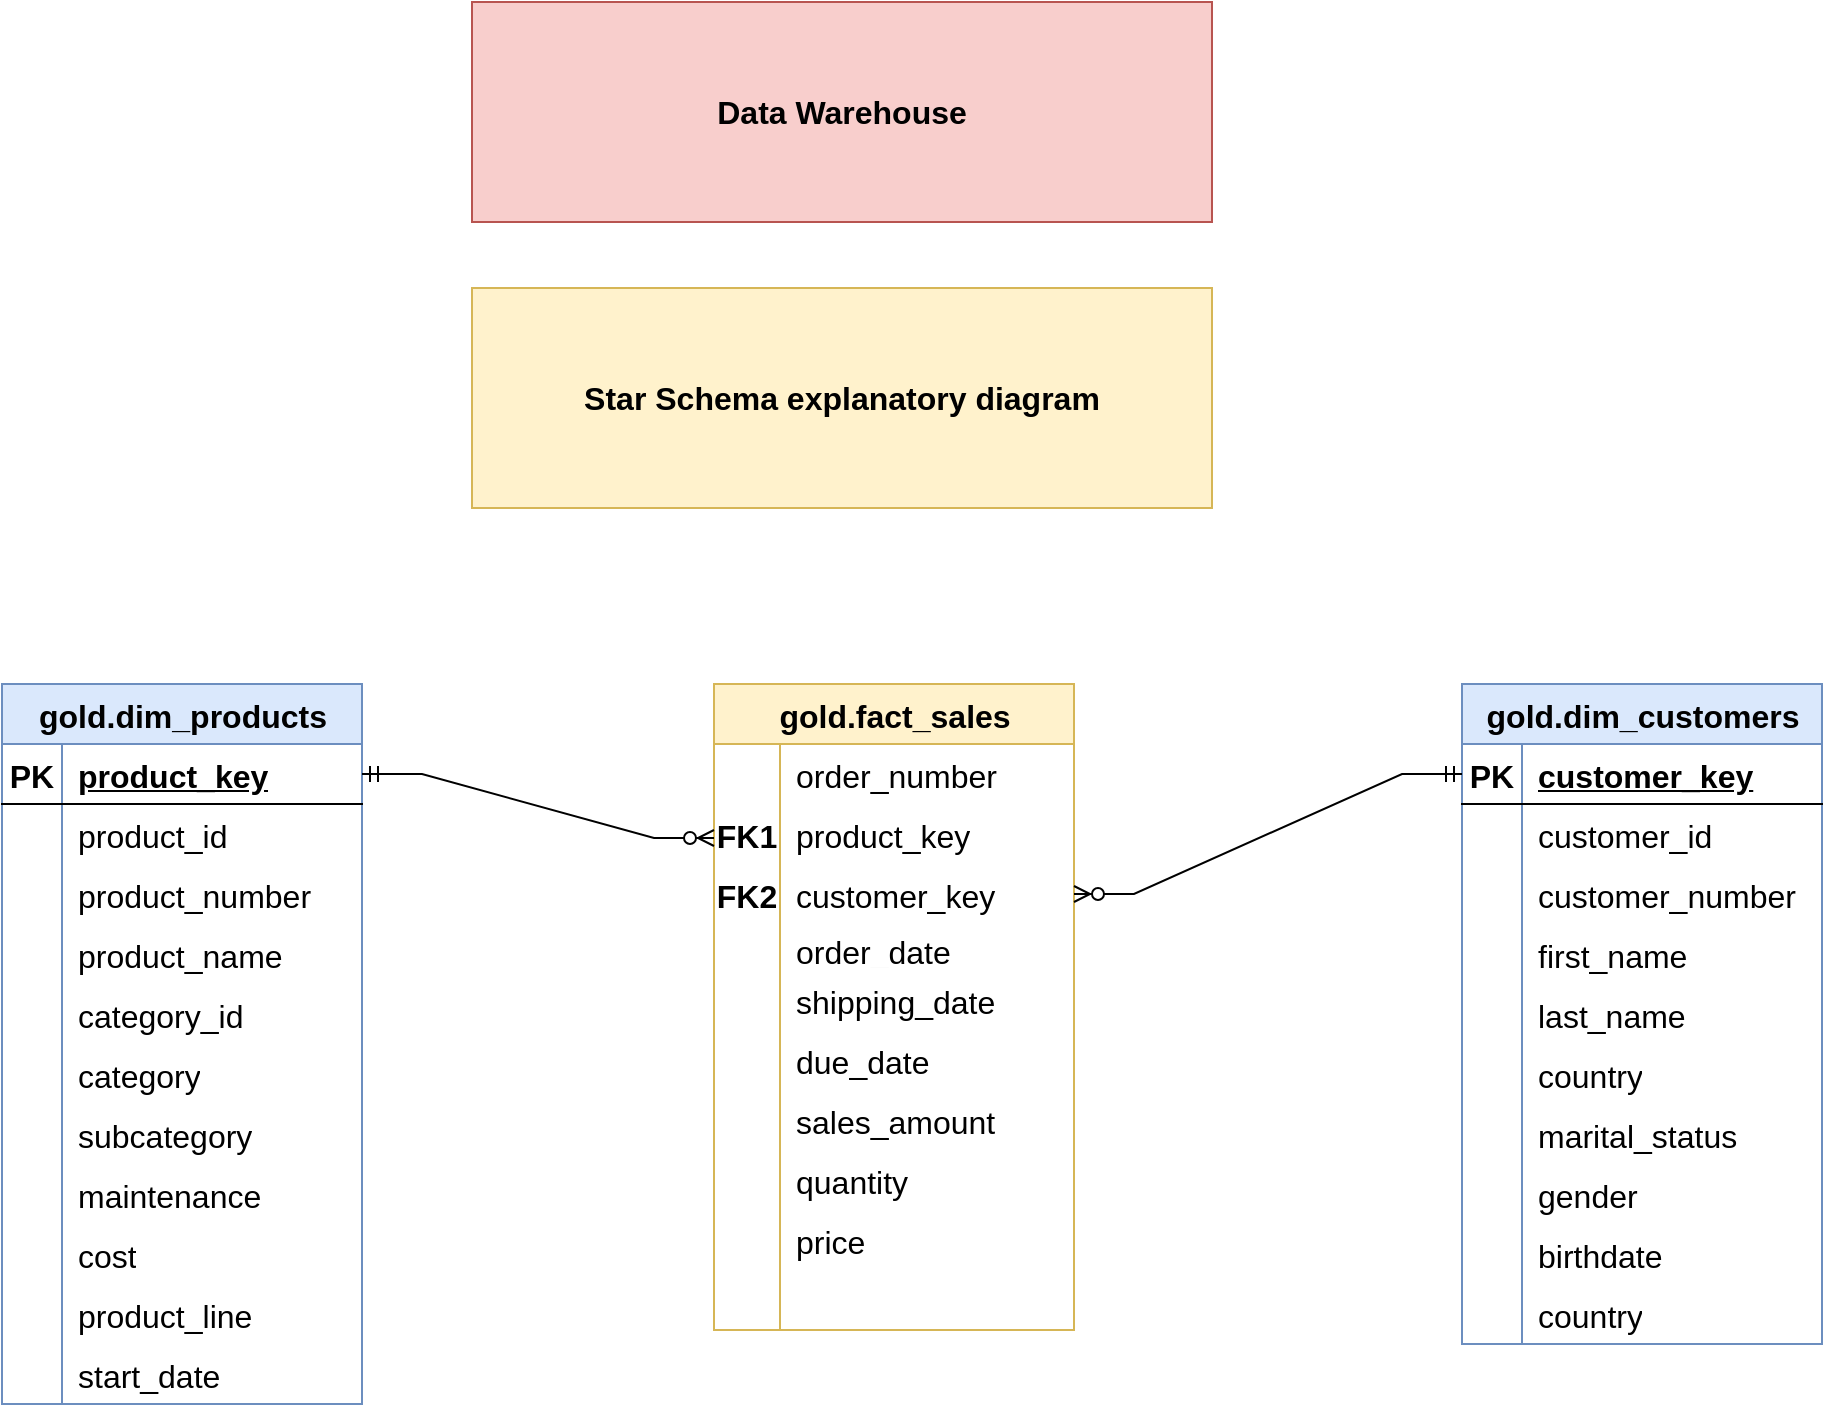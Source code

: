 <mxfile version="28.0.6">
  <diagram name="Page-1" id="8ojKaS52EnfpSGypUQR2">
    <mxGraphModel dx="464" dy="1925" grid="1" gridSize="11" guides="1" tooltips="1" connect="1" arrows="1" fold="1" page="1" pageScale="1" pageWidth="850" pageHeight="1100" math="0" shadow="0">
      <root>
        <mxCell id="0" />
        <mxCell id="1" parent="0" />
        <mxCell id="Jva-s782ccOHxOLfVtiO-1" value="gold.dim_customers" style="shape=table;startSize=30;container=1;collapsible=1;childLayout=tableLayout;fixedRows=1;rowLines=0;fontStyle=1;align=center;resizeLast=1;html=1;fillColor=#dae8fc;strokeColor=#6c8ebf;fontSize=16;spacingTop=2;" parent="1" vertex="1">
          <mxGeometry x="1155" y="231" width="180" height="330" as="geometry" />
        </mxCell>
        <mxCell id="Jva-s782ccOHxOLfVtiO-2" value="" style="shape=tableRow;horizontal=0;startSize=0;swimlaneHead=0;swimlaneBody=0;fillColor=none;collapsible=0;dropTarget=0;points=[[0,0.5],[1,0.5]];portConstraint=eastwest;top=0;left=0;right=0;bottom=1;fontSize=16;spacingTop=2;" parent="Jva-s782ccOHxOLfVtiO-1" vertex="1">
          <mxGeometry y="30" width="180" height="30" as="geometry" />
        </mxCell>
        <mxCell id="Jva-s782ccOHxOLfVtiO-3" value="PK" style="shape=partialRectangle;connectable=0;fillColor=none;top=0;left=0;bottom=0;right=0;fontStyle=1;overflow=hidden;whiteSpace=wrap;html=1;fontSize=16;spacingTop=2;" parent="Jva-s782ccOHxOLfVtiO-2" vertex="1">
          <mxGeometry width="30" height="30" as="geometry">
            <mxRectangle width="30" height="30" as="alternateBounds" />
          </mxGeometry>
        </mxCell>
        <mxCell id="Jva-s782ccOHxOLfVtiO-4" value="customer_key" style="shape=partialRectangle;connectable=0;fillColor=none;top=0;left=0;bottom=0;right=0;align=left;spacingLeft=6;fontStyle=5;overflow=hidden;whiteSpace=wrap;html=1;fontSize=16;spacingTop=2;" parent="Jva-s782ccOHxOLfVtiO-2" vertex="1">
          <mxGeometry x="30" width="150" height="30" as="geometry">
            <mxRectangle width="150" height="30" as="alternateBounds" />
          </mxGeometry>
        </mxCell>
        <mxCell id="Jva-s782ccOHxOLfVtiO-5" value="" style="shape=tableRow;horizontal=0;startSize=0;swimlaneHead=0;swimlaneBody=0;fillColor=none;collapsible=0;dropTarget=0;points=[[0,0.5],[1,0.5]];portConstraint=eastwest;top=0;left=0;right=0;bottom=0;fontSize=16;spacingTop=2;" parent="Jva-s782ccOHxOLfVtiO-1" vertex="1">
          <mxGeometry y="60" width="180" height="30" as="geometry" />
        </mxCell>
        <mxCell id="Jva-s782ccOHxOLfVtiO-6" value="" style="shape=partialRectangle;connectable=0;fillColor=none;top=0;left=0;bottom=0;right=0;editable=1;overflow=hidden;whiteSpace=wrap;html=1;fontSize=16;spacingTop=2;" parent="Jva-s782ccOHxOLfVtiO-5" vertex="1">
          <mxGeometry width="30" height="30" as="geometry">
            <mxRectangle width="30" height="30" as="alternateBounds" />
          </mxGeometry>
        </mxCell>
        <mxCell id="Jva-s782ccOHxOLfVtiO-7" value="customer_id" style="shape=partialRectangle;connectable=0;fillColor=none;top=0;left=0;bottom=0;right=0;align=left;spacingLeft=6;overflow=hidden;whiteSpace=wrap;html=1;fontSize=16;spacingTop=2;" parent="Jva-s782ccOHxOLfVtiO-5" vertex="1">
          <mxGeometry x="30" width="150" height="30" as="geometry">
            <mxRectangle width="150" height="30" as="alternateBounds" />
          </mxGeometry>
        </mxCell>
        <mxCell id="Jva-s782ccOHxOLfVtiO-8" value="" style="shape=tableRow;horizontal=0;startSize=0;swimlaneHead=0;swimlaneBody=0;fillColor=none;collapsible=0;dropTarget=0;points=[[0,0.5],[1,0.5]];portConstraint=eastwest;top=0;left=0;right=0;bottom=0;fontSize=16;spacingTop=2;" parent="Jva-s782ccOHxOLfVtiO-1" vertex="1">
          <mxGeometry y="90" width="180" height="30" as="geometry" />
        </mxCell>
        <mxCell id="Jva-s782ccOHxOLfVtiO-9" value="" style="shape=partialRectangle;connectable=0;fillColor=none;top=0;left=0;bottom=0;right=0;editable=1;overflow=hidden;whiteSpace=wrap;html=1;fontSize=16;spacingTop=2;" parent="Jva-s782ccOHxOLfVtiO-8" vertex="1">
          <mxGeometry width="30" height="30" as="geometry">
            <mxRectangle width="30" height="30" as="alternateBounds" />
          </mxGeometry>
        </mxCell>
        <mxCell id="Jva-s782ccOHxOLfVtiO-10" value="customer_number" style="shape=partialRectangle;connectable=0;fillColor=none;top=0;left=0;bottom=0;right=0;align=left;spacingLeft=6;overflow=hidden;whiteSpace=wrap;html=1;fontSize=16;spacingTop=2;" parent="Jva-s782ccOHxOLfVtiO-8" vertex="1">
          <mxGeometry x="30" width="150" height="30" as="geometry">
            <mxRectangle width="150" height="30" as="alternateBounds" />
          </mxGeometry>
        </mxCell>
        <mxCell id="Jva-s782ccOHxOLfVtiO-11" value="" style="shape=tableRow;horizontal=0;startSize=0;swimlaneHead=0;swimlaneBody=0;fillColor=none;collapsible=0;dropTarget=0;points=[[0,0.5],[1,0.5]];portConstraint=eastwest;top=0;left=0;right=0;bottom=0;fontSize=16;spacingTop=2;" parent="Jva-s782ccOHxOLfVtiO-1" vertex="1">
          <mxGeometry y="120" width="180" height="30" as="geometry" />
        </mxCell>
        <mxCell id="Jva-s782ccOHxOLfVtiO-12" value="" style="shape=partialRectangle;connectable=0;fillColor=none;top=0;left=0;bottom=0;right=0;editable=1;overflow=hidden;whiteSpace=wrap;html=1;fontSize=16;spacingTop=2;" parent="Jva-s782ccOHxOLfVtiO-11" vertex="1">
          <mxGeometry width="30" height="30" as="geometry">
            <mxRectangle width="30" height="30" as="alternateBounds" />
          </mxGeometry>
        </mxCell>
        <mxCell id="Jva-s782ccOHxOLfVtiO-13" value="first_name" style="shape=partialRectangle;connectable=0;fillColor=none;top=0;left=0;bottom=0;right=0;align=left;spacingLeft=6;overflow=hidden;whiteSpace=wrap;html=1;fontSize=16;spacingTop=2;" parent="Jva-s782ccOHxOLfVtiO-11" vertex="1">
          <mxGeometry x="30" width="150" height="30" as="geometry">
            <mxRectangle width="150" height="30" as="alternateBounds" />
          </mxGeometry>
        </mxCell>
        <mxCell id="Jva-s782ccOHxOLfVtiO-43" value="" style="shape=tableRow;horizontal=0;startSize=0;swimlaneHead=0;swimlaneBody=0;fillColor=none;collapsible=0;dropTarget=0;points=[[0,0.5],[1,0.5]];portConstraint=eastwest;top=0;left=0;right=0;bottom=0;fontSize=16;spacingTop=2;" parent="Jva-s782ccOHxOLfVtiO-1" vertex="1">
          <mxGeometry y="150" width="180" height="30" as="geometry" />
        </mxCell>
        <mxCell id="Jva-s782ccOHxOLfVtiO-44" value="" style="shape=partialRectangle;connectable=0;fillColor=none;top=0;left=0;bottom=0;right=0;editable=1;overflow=hidden;whiteSpace=wrap;html=1;fontSize=16;spacingTop=2;" parent="Jva-s782ccOHxOLfVtiO-43" vertex="1">
          <mxGeometry width="30" height="30" as="geometry">
            <mxRectangle width="30" height="30" as="alternateBounds" />
          </mxGeometry>
        </mxCell>
        <mxCell id="Jva-s782ccOHxOLfVtiO-45" value="last_name" style="shape=partialRectangle;connectable=0;fillColor=none;top=0;left=0;bottom=0;right=0;align=left;spacingLeft=6;overflow=hidden;whiteSpace=wrap;html=1;fontSize=16;spacingTop=2;" parent="Jva-s782ccOHxOLfVtiO-43" vertex="1">
          <mxGeometry x="30" width="150" height="30" as="geometry">
            <mxRectangle width="150" height="30" as="alternateBounds" />
          </mxGeometry>
        </mxCell>
        <mxCell id="Jva-s782ccOHxOLfVtiO-46" value="" style="shape=tableRow;horizontal=0;startSize=0;swimlaneHead=0;swimlaneBody=0;fillColor=none;collapsible=0;dropTarget=0;points=[[0,0.5],[1,0.5]];portConstraint=eastwest;top=0;left=0;right=0;bottom=0;fontSize=16;spacingTop=2;" parent="Jva-s782ccOHxOLfVtiO-1" vertex="1">
          <mxGeometry y="180" width="180" height="30" as="geometry" />
        </mxCell>
        <mxCell id="Jva-s782ccOHxOLfVtiO-47" value="" style="shape=partialRectangle;connectable=0;fillColor=none;top=0;left=0;bottom=0;right=0;editable=1;overflow=hidden;whiteSpace=wrap;html=1;fontSize=16;spacingTop=2;" parent="Jva-s782ccOHxOLfVtiO-46" vertex="1">
          <mxGeometry width="30" height="30" as="geometry">
            <mxRectangle width="30" height="30" as="alternateBounds" />
          </mxGeometry>
        </mxCell>
        <mxCell id="Jva-s782ccOHxOLfVtiO-48" value="country" style="shape=partialRectangle;connectable=0;fillColor=none;top=0;left=0;bottom=0;right=0;align=left;spacingLeft=6;overflow=hidden;whiteSpace=wrap;html=1;fontSize=16;spacingTop=2;" parent="Jva-s782ccOHxOLfVtiO-46" vertex="1">
          <mxGeometry x="30" width="150" height="30" as="geometry">
            <mxRectangle width="150" height="30" as="alternateBounds" />
          </mxGeometry>
        </mxCell>
        <mxCell id="Jva-s782ccOHxOLfVtiO-49" value="" style="shape=tableRow;horizontal=0;startSize=0;swimlaneHead=0;swimlaneBody=0;fillColor=none;collapsible=0;dropTarget=0;points=[[0,0.5],[1,0.5]];portConstraint=eastwest;top=0;left=0;right=0;bottom=0;fontSize=16;spacingTop=2;" parent="Jva-s782ccOHxOLfVtiO-1" vertex="1">
          <mxGeometry y="210" width="180" height="30" as="geometry" />
        </mxCell>
        <mxCell id="Jva-s782ccOHxOLfVtiO-50" value="" style="shape=partialRectangle;connectable=0;fillColor=none;top=0;left=0;bottom=0;right=0;editable=1;overflow=hidden;whiteSpace=wrap;html=1;fontSize=16;spacingTop=2;" parent="Jva-s782ccOHxOLfVtiO-49" vertex="1">
          <mxGeometry width="30" height="30" as="geometry">
            <mxRectangle width="30" height="30" as="alternateBounds" />
          </mxGeometry>
        </mxCell>
        <mxCell id="Jva-s782ccOHxOLfVtiO-51" value="marital_status" style="shape=partialRectangle;connectable=0;fillColor=none;top=0;left=0;bottom=0;right=0;align=left;spacingLeft=6;overflow=hidden;whiteSpace=wrap;html=1;fontSize=16;spacingTop=2;" parent="Jva-s782ccOHxOLfVtiO-49" vertex="1">
          <mxGeometry x="30" width="150" height="30" as="geometry">
            <mxRectangle width="150" height="30" as="alternateBounds" />
          </mxGeometry>
        </mxCell>
        <mxCell id="Jva-s782ccOHxOLfVtiO-52" value="" style="shape=tableRow;horizontal=0;startSize=0;swimlaneHead=0;swimlaneBody=0;fillColor=none;collapsible=0;dropTarget=0;points=[[0,0.5],[1,0.5]];portConstraint=eastwest;top=0;left=0;right=0;bottom=0;fontSize=16;spacingTop=2;" parent="Jva-s782ccOHxOLfVtiO-1" vertex="1">
          <mxGeometry y="240" width="180" height="30" as="geometry" />
        </mxCell>
        <mxCell id="Jva-s782ccOHxOLfVtiO-53" value="" style="shape=partialRectangle;connectable=0;fillColor=none;top=0;left=0;bottom=0;right=0;editable=1;overflow=hidden;whiteSpace=wrap;html=1;fontSize=16;spacingTop=2;" parent="Jva-s782ccOHxOLfVtiO-52" vertex="1">
          <mxGeometry width="30" height="30" as="geometry">
            <mxRectangle width="30" height="30" as="alternateBounds" />
          </mxGeometry>
        </mxCell>
        <mxCell id="Jva-s782ccOHxOLfVtiO-54" value="gender" style="shape=partialRectangle;connectable=0;fillColor=none;top=0;left=0;bottom=0;right=0;align=left;spacingLeft=6;overflow=hidden;whiteSpace=wrap;html=1;fontSize=16;spacingTop=2;" parent="Jva-s782ccOHxOLfVtiO-52" vertex="1">
          <mxGeometry x="30" width="150" height="30" as="geometry">
            <mxRectangle width="150" height="30" as="alternateBounds" />
          </mxGeometry>
        </mxCell>
        <mxCell id="Jva-s782ccOHxOLfVtiO-80" value="" style="shape=tableRow;horizontal=0;startSize=0;swimlaneHead=0;swimlaneBody=0;fillColor=none;collapsible=0;dropTarget=0;points=[[0,0.5],[1,0.5]];portConstraint=eastwest;top=0;left=0;right=0;bottom=0;fontSize=16;spacingTop=2;" parent="Jva-s782ccOHxOLfVtiO-1" vertex="1">
          <mxGeometry y="270" width="180" height="30" as="geometry" />
        </mxCell>
        <mxCell id="Jva-s782ccOHxOLfVtiO-81" value="" style="shape=partialRectangle;connectable=0;fillColor=none;top=0;left=0;bottom=0;right=0;editable=1;overflow=hidden;whiteSpace=wrap;html=1;fontSize=16;spacingTop=2;" parent="Jva-s782ccOHxOLfVtiO-80" vertex="1">
          <mxGeometry width="30" height="30" as="geometry">
            <mxRectangle width="30" height="30" as="alternateBounds" />
          </mxGeometry>
        </mxCell>
        <mxCell id="Jva-s782ccOHxOLfVtiO-82" value="birthdate" style="shape=partialRectangle;connectable=0;fillColor=none;top=0;left=0;bottom=0;right=0;align=left;spacingLeft=6;overflow=hidden;whiteSpace=wrap;html=1;fontSize=16;spacingTop=2;" parent="Jva-s782ccOHxOLfVtiO-80" vertex="1">
          <mxGeometry x="30" width="150" height="30" as="geometry">
            <mxRectangle width="150" height="30" as="alternateBounds" />
          </mxGeometry>
        </mxCell>
        <mxCell id="Jva-s782ccOHxOLfVtiO-83" value="" style="shape=tableRow;horizontal=0;startSize=0;swimlaneHead=0;swimlaneBody=0;fillColor=none;collapsible=0;dropTarget=0;points=[[0,0.5],[1,0.5]];portConstraint=eastwest;top=0;left=0;right=0;bottom=0;fontSize=16;spacingTop=2;" parent="Jva-s782ccOHxOLfVtiO-1" vertex="1">
          <mxGeometry y="300" width="180" height="30" as="geometry" />
        </mxCell>
        <mxCell id="Jva-s782ccOHxOLfVtiO-84" value="" style="shape=partialRectangle;connectable=0;fillColor=none;top=0;left=0;bottom=0;right=0;editable=1;overflow=hidden;whiteSpace=wrap;html=1;fontSize=16;spacingTop=2;" parent="Jva-s782ccOHxOLfVtiO-83" vertex="1">
          <mxGeometry width="30" height="30" as="geometry">
            <mxRectangle width="30" height="30" as="alternateBounds" />
          </mxGeometry>
        </mxCell>
        <mxCell id="Jva-s782ccOHxOLfVtiO-85" value="country" style="shape=partialRectangle;connectable=0;fillColor=none;top=0;left=0;bottom=0;right=0;align=left;spacingLeft=6;overflow=hidden;whiteSpace=wrap;html=1;fontSize=16;spacingTop=2;" parent="Jva-s782ccOHxOLfVtiO-83" vertex="1">
          <mxGeometry x="30" width="150" height="30" as="geometry">
            <mxRectangle width="150" height="30" as="alternateBounds" />
          </mxGeometry>
        </mxCell>
        <mxCell id="Jva-s782ccOHxOLfVtiO-16" value="&lt;b&gt;Star Schema explanatory diagram&lt;/b&gt;" style="text;strokeColor=#d6b656;align=center;fillColor=#fff2cc;html=1;verticalAlign=middle;whiteSpace=wrap;rounded=0;fontSize=16;" parent="1" vertex="1">
          <mxGeometry x="660" y="33" width="370" height="110" as="geometry" />
        </mxCell>
        <mxCell id="Jva-s782ccOHxOLfVtiO-17" value="gold.dim_products" style="shape=table;startSize=30;container=1;collapsible=1;childLayout=tableLayout;fixedRows=1;rowLines=0;fontStyle=1;align=center;resizeLast=1;html=1;fillColor=#dae8fc;strokeColor=#6c8ebf;fontSize=16;spacingTop=2;" parent="1" vertex="1">
          <mxGeometry x="425" y="231" width="180" height="360" as="geometry" />
        </mxCell>
        <mxCell id="Jva-s782ccOHxOLfVtiO-18" value="" style="shape=tableRow;horizontal=0;startSize=0;swimlaneHead=0;swimlaneBody=0;fillColor=none;collapsible=0;dropTarget=0;points=[[0,0.5],[1,0.5]];portConstraint=eastwest;top=0;left=0;right=0;bottom=1;fontSize=16;spacingTop=2;" parent="Jva-s782ccOHxOLfVtiO-17" vertex="1">
          <mxGeometry y="30" width="180" height="30" as="geometry" />
        </mxCell>
        <mxCell id="Jva-s782ccOHxOLfVtiO-19" value="PK" style="shape=partialRectangle;connectable=0;fillColor=none;top=0;left=0;bottom=0;right=0;fontStyle=1;overflow=hidden;whiteSpace=wrap;html=1;fontSize=16;spacingTop=2;" parent="Jva-s782ccOHxOLfVtiO-18" vertex="1">
          <mxGeometry width="30" height="30" as="geometry">
            <mxRectangle width="30" height="30" as="alternateBounds" />
          </mxGeometry>
        </mxCell>
        <mxCell id="Jva-s782ccOHxOLfVtiO-20" value="product_key" style="shape=partialRectangle;connectable=0;fillColor=none;top=0;left=0;bottom=0;right=0;align=left;spacingLeft=6;fontStyle=5;overflow=hidden;whiteSpace=wrap;html=1;fontSize=16;spacingTop=2;" parent="Jva-s782ccOHxOLfVtiO-18" vertex="1">
          <mxGeometry x="30" width="150" height="30" as="geometry">
            <mxRectangle width="150" height="30" as="alternateBounds" />
          </mxGeometry>
        </mxCell>
        <mxCell id="Jva-s782ccOHxOLfVtiO-21" value="" style="shape=tableRow;horizontal=0;startSize=0;swimlaneHead=0;swimlaneBody=0;fillColor=none;collapsible=0;dropTarget=0;points=[[0,0.5],[1,0.5]];portConstraint=eastwest;top=0;left=0;right=0;bottom=0;fontSize=16;spacingTop=2;" parent="Jva-s782ccOHxOLfVtiO-17" vertex="1">
          <mxGeometry y="60" width="180" height="30" as="geometry" />
        </mxCell>
        <mxCell id="Jva-s782ccOHxOLfVtiO-22" value="" style="shape=partialRectangle;connectable=0;fillColor=none;top=0;left=0;bottom=0;right=0;editable=1;overflow=hidden;whiteSpace=wrap;html=1;fontSize=16;spacingTop=2;" parent="Jva-s782ccOHxOLfVtiO-21" vertex="1">
          <mxGeometry width="30" height="30" as="geometry">
            <mxRectangle width="30" height="30" as="alternateBounds" />
          </mxGeometry>
        </mxCell>
        <mxCell id="Jva-s782ccOHxOLfVtiO-23" value="product_id" style="shape=partialRectangle;connectable=0;fillColor=none;top=0;left=0;bottom=0;right=0;align=left;spacingLeft=6;overflow=hidden;whiteSpace=wrap;html=1;fontSize=16;spacingTop=2;" parent="Jva-s782ccOHxOLfVtiO-21" vertex="1">
          <mxGeometry x="30" width="150" height="30" as="geometry">
            <mxRectangle width="150" height="30" as="alternateBounds" />
          </mxGeometry>
        </mxCell>
        <mxCell id="Jva-s782ccOHxOLfVtiO-24" value="" style="shape=tableRow;horizontal=0;startSize=0;swimlaneHead=0;swimlaneBody=0;fillColor=none;collapsible=0;dropTarget=0;points=[[0,0.5],[1,0.5]];portConstraint=eastwest;top=0;left=0;right=0;bottom=0;fontSize=16;spacingTop=2;" parent="Jva-s782ccOHxOLfVtiO-17" vertex="1">
          <mxGeometry y="90" width="180" height="30" as="geometry" />
        </mxCell>
        <mxCell id="Jva-s782ccOHxOLfVtiO-25" value="" style="shape=partialRectangle;connectable=0;fillColor=none;top=0;left=0;bottom=0;right=0;editable=1;overflow=hidden;whiteSpace=wrap;html=1;fontSize=16;spacingTop=2;" parent="Jva-s782ccOHxOLfVtiO-24" vertex="1">
          <mxGeometry width="30" height="30" as="geometry">
            <mxRectangle width="30" height="30" as="alternateBounds" />
          </mxGeometry>
        </mxCell>
        <mxCell id="Jva-s782ccOHxOLfVtiO-26" value="product_number" style="shape=partialRectangle;connectable=0;fillColor=none;top=0;left=0;bottom=0;right=0;align=left;spacingLeft=6;overflow=hidden;whiteSpace=wrap;html=1;fontSize=16;spacingTop=2;" parent="Jva-s782ccOHxOLfVtiO-24" vertex="1">
          <mxGeometry x="30" width="150" height="30" as="geometry">
            <mxRectangle width="150" height="30" as="alternateBounds" />
          </mxGeometry>
        </mxCell>
        <mxCell id="Jva-s782ccOHxOLfVtiO-27" value="" style="shape=tableRow;horizontal=0;startSize=0;swimlaneHead=0;swimlaneBody=0;fillColor=none;collapsible=0;dropTarget=0;points=[[0,0.5],[1,0.5]];portConstraint=eastwest;top=0;left=0;right=0;bottom=0;fontSize=16;spacingTop=2;" parent="Jva-s782ccOHxOLfVtiO-17" vertex="1">
          <mxGeometry y="120" width="180" height="30" as="geometry" />
        </mxCell>
        <mxCell id="Jva-s782ccOHxOLfVtiO-28" value="" style="shape=partialRectangle;connectable=0;fillColor=none;top=0;left=0;bottom=0;right=0;editable=1;overflow=hidden;whiteSpace=wrap;html=1;fontSize=16;spacingTop=2;" parent="Jva-s782ccOHxOLfVtiO-27" vertex="1">
          <mxGeometry width="30" height="30" as="geometry">
            <mxRectangle width="30" height="30" as="alternateBounds" />
          </mxGeometry>
        </mxCell>
        <mxCell id="Jva-s782ccOHxOLfVtiO-29" value="product_name" style="shape=partialRectangle;connectable=0;fillColor=none;top=0;left=0;bottom=0;right=0;align=left;spacingLeft=6;overflow=hidden;whiteSpace=wrap;html=1;fontSize=16;spacingTop=2;" parent="Jva-s782ccOHxOLfVtiO-27" vertex="1">
          <mxGeometry x="30" width="150" height="30" as="geometry">
            <mxRectangle width="150" height="30" as="alternateBounds" />
          </mxGeometry>
        </mxCell>
        <mxCell id="Jva-s782ccOHxOLfVtiO-86" value="" style="shape=tableRow;horizontal=0;startSize=0;swimlaneHead=0;swimlaneBody=0;fillColor=none;collapsible=0;dropTarget=0;points=[[0,0.5],[1,0.5]];portConstraint=eastwest;top=0;left=0;right=0;bottom=0;fontSize=16;spacingTop=2;" parent="Jva-s782ccOHxOLfVtiO-17" vertex="1">
          <mxGeometry y="150" width="180" height="30" as="geometry" />
        </mxCell>
        <mxCell id="Jva-s782ccOHxOLfVtiO-87" value="" style="shape=partialRectangle;connectable=0;fillColor=none;top=0;left=0;bottom=0;right=0;editable=1;overflow=hidden;whiteSpace=wrap;html=1;fontSize=16;spacingTop=2;" parent="Jva-s782ccOHxOLfVtiO-86" vertex="1">
          <mxGeometry width="30" height="30" as="geometry">
            <mxRectangle width="30" height="30" as="alternateBounds" />
          </mxGeometry>
        </mxCell>
        <mxCell id="Jva-s782ccOHxOLfVtiO-88" value="category_id" style="shape=partialRectangle;connectable=0;fillColor=none;top=0;left=0;bottom=0;right=0;align=left;spacingLeft=6;overflow=hidden;whiteSpace=wrap;html=1;fontSize=16;spacingTop=2;" parent="Jva-s782ccOHxOLfVtiO-86" vertex="1">
          <mxGeometry x="30" width="150" height="30" as="geometry">
            <mxRectangle width="150" height="30" as="alternateBounds" />
          </mxGeometry>
        </mxCell>
        <mxCell id="Jva-s782ccOHxOLfVtiO-89" value="" style="shape=tableRow;horizontal=0;startSize=0;swimlaneHead=0;swimlaneBody=0;fillColor=none;collapsible=0;dropTarget=0;points=[[0,0.5],[1,0.5]];portConstraint=eastwest;top=0;left=0;right=0;bottom=0;fontSize=16;spacingTop=2;" parent="Jva-s782ccOHxOLfVtiO-17" vertex="1">
          <mxGeometry y="180" width="180" height="30" as="geometry" />
        </mxCell>
        <mxCell id="Jva-s782ccOHxOLfVtiO-90" value="" style="shape=partialRectangle;connectable=0;fillColor=none;top=0;left=0;bottom=0;right=0;editable=1;overflow=hidden;whiteSpace=wrap;html=1;fontSize=16;spacingTop=2;" parent="Jva-s782ccOHxOLfVtiO-89" vertex="1">
          <mxGeometry width="30" height="30" as="geometry">
            <mxRectangle width="30" height="30" as="alternateBounds" />
          </mxGeometry>
        </mxCell>
        <mxCell id="Jva-s782ccOHxOLfVtiO-91" value="category" style="shape=partialRectangle;connectable=0;fillColor=none;top=0;left=0;bottom=0;right=0;align=left;spacingLeft=6;overflow=hidden;whiteSpace=wrap;html=1;fontSize=16;spacingTop=2;" parent="Jva-s782ccOHxOLfVtiO-89" vertex="1">
          <mxGeometry x="30" width="150" height="30" as="geometry">
            <mxRectangle width="150" height="30" as="alternateBounds" />
          </mxGeometry>
        </mxCell>
        <mxCell id="Jva-s782ccOHxOLfVtiO-92" value="" style="shape=tableRow;horizontal=0;startSize=0;swimlaneHead=0;swimlaneBody=0;fillColor=none;collapsible=0;dropTarget=0;points=[[0,0.5],[1,0.5]];portConstraint=eastwest;top=0;left=0;right=0;bottom=0;fontSize=16;spacingTop=2;" parent="Jva-s782ccOHxOLfVtiO-17" vertex="1">
          <mxGeometry y="210" width="180" height="30" as="geometry" />
        </mxCell>
        <mxCell id="Jva-s782ccOHxOLfVtiO-93" value="" style="shape=partialRectangle;connectable=0;fillColor=none;top=0;left=0;bottom=0;right=0;editable=1;overflow=hidden;whiteSpace=wrap;html=1;fontSize=16;spacingTop=2;" parent="Jva-s782ccOHxOLfVtiO-92" vertex="1">
          <mxGeometry width="30" height="30" as="geometry">
            <mxRectangle width="30" height="30" as="alternateBounds" />
          </mxGeometry>
        </mxCell>
        <mxCell id="Jva-s782ccOHxOLfVtiO-94" value="subcategory" style="shape=partialRectangle;connectable=0;fillColor=none;top=0;left=0;bottom=0;right=0;align=left;spacingLeft=6;overflow=hidden;whiteSpace=wrap;html=1;fontSize=16;spacingTop=2;" parent="Jva-s782ccOHxOLfVtiO-92" vertex="1">
          <mxGeometry x="30" width="150" height="30" as="geometry">
            <mxRectangle width="150" height="30" as="alternateBounds" />
          </mxGeometry>
        </mxCell>
        <mxCell id="Jva-s782ccOHxOLfVtiO-95" value="" style="shape=tableRow;horizontal=0;startSize=0;swimlaneHead=0;swimlaneBody=0;fillColor=none;collapsible=0;dropTarget=0;points=[[0,0.5],[1,0.5]];portConstraint=eastwest;top=0;left=0;right=0;bottom=0;fontSize=16;spacingTop=2;" parent="Jva-s782ccOHxOLfVtiO-17" vertex="1">
          <mxGeometry y="240" width="180" height="30" as="geometry" />
        </mxCell>
        <mxCell id="Jva-s782ccOHxOLfVtiO-96" value="" style="shape=partialRectangle;connectable=0;fillColor=none;top=0;left=0;bottom=0;right=0;editable=1;overflow=hidden;whiteSpace=wrap;html=1;fontSize=16;spacingTop=2;" parent="Jva-s782ccOHxOLfVtiO-95" vertex="1">
          <mxGeometry width="30" height="30" as="geometry">
            <mxRectangle width="30" height="30" as="alternateBounds" />
          </mxGeometry>
        </mxCell>
        <mxCell id="Jva-s782ccOHxOLfVtiO-97" value="maintenance" style="shape=partialRectangle;connectable=0;fillColor=none;top=0;left=0;bottom=0;right=0;align=left;spacingLeft=6;overflow=hidden;whiteSpace=wrap;html=1;fontSize=16;spacingTop=2;" parent="Jva-s782ccOHxOLfVtiO-95" vertex="1">
          <mxGeometry x="30" width="150" height="30" as="geometry">
            <mxRectangle width="150" height="30" as="alternateBounds" />
          </mxGeometry>
        </mxCell>
        <mxCell id="Jva-s782ccOHxOLfVtiO-98" value="" style="shape=tableRow;horizontal=0;startSize=0;swimlaneHead=0;swimlaneBody=0;fillColor=none;collapsible=0;dropTarget=0;points=[[0,0.5],[1,0.5]];portConstraint=eastwest;top=0;left=0;right=0;bottom=0;fontSize=16;spacingTop=2;" parent="Jva-s782ccOHxOLfVtiO-17" vertex="1">
          <mxGeometry y="270" width="180" height="30" as="geometry" />
        </mxCell>
        <mxCell id="Jva-s782ccOHxOLfVtiO-99" value="" style="shape=partialRectangle;connectable=0;fillColor=none;top=0;left=0;bottom=0;right=0;editable=1;overflow=hidden;whiteSpace=wrap;html=1;fontSize=16;spacingTop=2;" parent="Jva-s782ccOHxOLfVtiO-98" vertex="1">
          <mxGeometry width="30" height="30" as="geometry">
            <mxRectangle width="30" height="30" as="alternateBounds" />
          </mxGeometry>
        </mxCell>
        <mxCell id="Jva-s782ccOHxOLfVtiO-100" value="cost" style="shape=partialRectangle;connectable=0;fillColor=none;top=0;left=0;bottom=0;right=0;align=left;spacingLeft=6;overflow=hidden;whiteSpace=wrap;html=1;fontSize=16;spacingTop=2;" parent="Jva-s782ccOHxOLfVtiO-98" vertex="1">
          <mxGeometry x="30" width="150" height="30" as="geometry">
            <mxRectangle width="150" height="30" as="alternateBounds" />
          </mxGeometry>
        </mxCell>
        <mxCell id="Jva-s782ccOHxOLfVtiO-101" value="" style="shape=tableRow;horizontal=0;startSize=0;swimlaneHead=0;swimlaneBody=0;fillColor=none;collapsible=0;dropTarget=0;points=[[0,0.5],[1,0.5]];portConstraint=eastwest;top=0;left=0;right=0;bottom=0;fontSize=16;spacingTop=2;" parent="Jva-s782ccOHxOLfVtiO-17" vertex="1">
          <mxGeometry y="300" width="180" height="30" as="geometry" />
        </mxCell>
        <mxCell id="Jva-s782ccOHxOLfVtiO-102" value="" style="shape=partialRectangle;connectable=0;fillColor=none;top=0;left=0;bottom=0;right=0;editable=1;overflow=hidden;whiteSpace=wrap;html=1;fontSize=16;spacingTop=2;" parent="Jva-s782ccOHxOLfVtiO-101" vertex="1">
          <mxGeometry width="30" height="30" as="geometry">
            <mxRectangle width="30" height="30" as="alternateBounds" />
          </mxGeometry>
        </mxCell>
        <mxCell id="Jva-s782ccOHxOLfVtiO-103" value="product_line" style="shape=partialRectangle;connectable=0;fillColor=none;top=0;left=0;bottom=0;right=0;align=left;spacingLeft=6;overflow=hidden;whiteSpace=wrap;html=1;fontSize=16;spacingTop=2;" parent="Jva-s782ccOHxOLfVtiO-101" vertex="1">
          <mxGeometry x="30" width="150" height="30" as="geometry">
            <mxRectangle width="150" height="30" as="alternateBounds" />
          </mxGeometry>
        </mxCell>
        <mxCell id="Jva-s782ccOHxOLfVtiO-104" value="" style="shape=tableRow;horizontal=0;startSize=0;swimlaneHead=0;swimlaneBody=0;fillColor=none;collapsible=0;dropTarget=0;points=[[0,0.5],[1,0.5]];portConstraint=eastwest;top=0;left=0;right=0;bottom=0;fontSize=16;spacingTop=2;" parent="Jva-s782ccOHxOLfVtiO-17" vertex="1">
          <mxGeometry y="330" width="180" height="30" as="geometry" />
        </mxCell>
        <mxCell id="Jva-s782ccOHxOLfVtiO-105" value="" style="shape=partialRectangle;connectable=0;fillColor=none;top=0;left=0;bottom=0;right=0;editable=1;overflow=hidden;whiteSpace=wrap;html=1;fontSize=16;spacingTop=2;" parent="Jva-s782ccOHxOLfVtiO-104" vertex="1">
          <mxGeometry width="30" height="30" as="geometry">
            <mxRectangle width="30" height="30" as="alternateBounds" />
          </mxGeometry>
        </mxCell>
        <mxCell id="Jva-s782ccOHxOLfVtiO-106" value="start_date" style="shape=partialRectangle;connectable=0;fillColor=none;top=0;left=0;bottom=0;right=0;align=left;spacingLeft=6;overflow=hidden;whiteSpace=wrap;html=1;fontSize=16;spacingTop=2;" parent="Jva-s782ccOHxOLfVtiO-104" vertex="1">
          <mxGeometry x="30" width="150" height="30" as="geometry">
            <mxRectangle width="150" height="30" as="alternateBounds" />
          </mxGeometry>
        </mxCell>
        <mxCell id="Jva-s782ccOHxOLfVtiO-107" value="gold.fact_sales" style="shape=table;startSize=30;container=1;collapsible=1;childLayout=tableLayout;fixedRows=1;rowLines=0;fontStyle=1;align=center;resizeLast=1;html=1;fillColor=#fff2cc;strokeColor=#d6b656;fontSize=16;spacingTop=2;" parent="1" vertex="1">
          <mxGeometry x="781" y="231" width="180" height="323" as="geometry" />
        </mxCell>
        <mxCell id="Jva-s782ccOHxOLfVtiO-111" value="" style="shape=tableRow;horizontal=0;startSize=0;swimlaneHead=0;swimlaneBody=0;fillColor=none;collapsible=0;dropTarget=0;points=[[0,0.5],[1,0.5]];portConstraint=eastwest;top=0;left=0;right=0;bottom=0;fontSize=16;spacingTop=2;" parent="Jva-s782ccOHxOLfVtiO-107" vertex="1">
          <mxGeometry y="30" width="180" height="30" as="geometry" />
        </mxCell>
        <mxCell id="Jva-s782ccOHxOLfVtiO-112" value="" style="shape=partialRectangle;connectable=0;fillColor=none;top=0;left=0;bottom=0;right=0;editable=1;overflow=hidden;whiteSpace=wrap;html=1;fontSize=16;spacingTop=2;" parent="Jva-s782ccOHxOLfVtiO-111" vertex="1">
          <mxGeometry width="33" height="30" as="geometry">
            <mxRectangle width="33" height="30" as="alternateBounds" />
          </mxGeometry>
        </mxCell>
        <mxCell id="Jva-s782ccOHxOLfVtiO-113" value="order_number" style="shape=partialRectangle;connectable=0;fillColor=none;top=0;left=0;bottom=0;right=0;align=left;spacingLeft=6;overflow=hidden;whiteSpace=wrap;html=1;fontSize=16;spacingTop=2;" parent="Jva-s782ccOHxOLfVtiO-111" vertex="1">
          <mxGeometry x="33" width="147" height="30" as="geometry">
            <mxRectangle width="147" height="30" as="alternateBounds" />
          </mxGeometry>
        </mxCell>
        <mxCell id="Jva-s782ccOHxOLfVtiO-114" value="" style="shape=tableRow;horizontal=0;startSize=0;swimlaneHead=0;swimlaneBody=0;fillColor=none;collapsible=0;dropTarget=0;points=[[0,0.5],[1,0.5]];portConstraint=eastwest;top=0;left=0;right=0;bottom=0;fontSize=16;spacingTop=2;" parent="Jva-s782ccOHxOLfVtiO-107" vertex="1">
          <mxGeometry y="60" width="180" height="30" as="geometry" />
        </mxCell>
        <mxCell id="Jva-s782ccOHxOLfVtiO-115" value="FK1" style="shape=partialRectangle;connectable=0;fillColor=none;top=0;left=0;bottom=0;right=0;editable=1;overflow=hidden;whiteSpace=wrap;html=1;fontSize=16;spacingTop=2;fontStyle=1" parent="Jva-s782ccOHxOLfVtiO-114" vertex="1">
          <mxGeometry width="33" height="30" as="geometry">
            <mxRectangle width="33" height="30" as="alternateBounds" />
          </mxGeometry>
        </mxCell>
        <mxCell id="Jva-s782ccOHxOLfVtiO-116" value="product_key" style="shape=partialRectangle;connectable=0;fillColor=none;top=0;left=0;bottom=0;right=0;align=left;spacingLeft=6;overflow=hidden;whiteSpace=wrap;html=1;fontSize=16;spacingTop=2;" parent="Jva-s782ccOHxOLfVtiO-114" vertex="1">
          <mxGeometry x="33" width="147" height="30" as="geometry">
            <mxRectangle width="147" height="30" as="alternateBounds" />
          </mxGeometry>
        </mxCell>
        <mxCell id="Jva-s782ccOHxOLfVtiO-117" value="" style="shape=tableRow;horizontal=0;startSize=0;swimlaneHead=0;swimlaneBody=0;fillColor=none;collapsible=0;dropTarget=0;points=[[0,0.5],[1,0.5]];portConstraint=eastwest;top=0;left=0;right=0;bottom=0;fontSize=16;spacingTop=2;" parent="Jva-s782ccOHxOLfVtiO-107" vertex="1">
          <mxGeometry y="90" width="180" height="30" as="geometry" />
        </mxCell>
        <mxCell id="Jva-s782ccOHxOLfVtiO-118" value="FK2" style="shape=partialRectangle;connectable=0;fillColor=none;top=0;left=0;bottom=0;right=0;editable=1;overflow=hidden;whiteSpace=wrap;html=1;fontSize=16;spacingTop=2;fontStyle=1" parent="Jva-s782ccOHxOLfVtiO-117" vertex="1">
          <mxGeometry width="33" height="30" as="geometry">
            <mxRectangle width="33" height="30" as="alternateBounds" />
          </mxGeometry>
        </mxCell>
        <mxCell id="Jva-s782ccOHxOLfVtiO-119" value="customer_key" style="shape=partialRectangle;connectable=0;fillColor=none;top=0;left=0;bottom=0;right=0;align=left;spacingLeft=6;overflow=hidden;whiteSpace=wrap;html=1;fontSize=16;spacingTop=2;" parent="Jva-s782ccOHxOLfVtiO-117" vertex="1">
          <mxGeometry x="33" width="147" height="30" as="geometry">
            <mxRectangle width="147" height="30" as="alternateBounds" />
          </mxGeometry>
        </mxCell>
        <mxCell id="Jva-s782ccOHxOLfVtiO-120" value="" style="shape=tableRow;horizontal=0;startSize=0;swimlaneHead=0;swimlaneBody=0;fillColor=none;collapsible=0;dropTarget=0;points=[[0,0.5],[1,0.5]];portConstraint=eastwest;top=0;left=0;right=0;bottom=0;fontSize=16;spacingTop=2;" parent="Jva-s782ccOHxOLfVtiO-107" vertex="1">
          <mxGeometry y="120" width="180" height="23" as="geometry" />
        </mxCell>
        <mxCell id="Jva-s782ccOHxOLfVtiO-121" value="" style="shape=partialRectangle;connectable=0;fillColor=none;top=0;left=0;bottom=0;right=0;editable=1;overflow=hidden;whiteSpace=wrap;html=1;fontSize=16;spacingTop=2;" parent="Jva-s782ccOHxOLfVtiO-120" vertex="1">
          <mxGeometry width="33" height="23" as="geometry">
            <mxRectangle width="33" height="23" as="alternateBounds" />
          </mxGeometry>
        </mxCell>
        <mxCell id="Jva-s782ccOHxOLfVtiO-122" value="order_date" style="shape=partialRectangle;connectable=0;fillColor=none;top=0;left=0;bottom=0;right=0;align=left;spacingLeft=6;overflow=hidden;whiteSpace=wrap;html=1;fontSize=16;spacingTop=2;" parent="Jva-s782ccOHxOLfVtiO-120" vertex="1">
          <mxGeometry x="33" width="147" height="23" as="geometry">
            <mxRectangle width="147" height="23" as="alternateBounds" />
          </mxGeometry>
        </mxCell>
        <mxCell id="Jva-s782ccOHxOLfVtiO-123" value="" style="shape=tableRow;horizontal=0;startSize=0;swimlaneHead=0;swimlaneBody=0;fillColor=none;collapsible=0;dropTarget=0;points=[[0,0.5],[1,0.5]];portConstraint=eastwest;top=0;left=0;right=0;bottom=0;fontSize=16;spacingTop=2;" parent="Jva-s782ccOHxOLfVtiO-107" vertex="1">
          <mxGeometry y="143" width="180" height="30" as="geometry" />
        </mxCell>
        <mxCell id="Jva-s782ccOHxOLfVtiO-124" value="" style="shape=partialRectangle;connectable=0;fillColor=none;top=0;left=0;bottom=0;right=0;editable=1;overflow=hidden;whiteSpace=wrap;html=1;fontSize=16;spacingTop=2;" parent="Jva-s782ccOHxOLfVtiO-123" vertex="1">
          <mxGeometry width="33" height="30" as="geometry">
            <mxRectangle width="33" height="30" as="alternateBounds" />
          </mxGeometry>
        </mxCell>
        <mxCell id="Jva-s782ccOHxOLfVtiO-125" value="shipping_date" style="shape=partialRectangle;connectable=0;fillColor=none;top=0;left=0;bottom=0;right=0;align=left;spacingLeft=6;overflow=hidden;whiteSpace=wrap;html=1;fontSize=16;spacingTop=2;" parent="Jva-s782ccOHxOLfVtiO-123" vertex="1">
          <mxGeometry x="33" width="147" height="30" as="geometry">
            <mxRectangle width="147" height="30" as="alternateBounds" />
          </mxGeometry>
        </mxCell>
        <mxCell id="Jva-s782ccOHxOLfVtiO-126" value="" style="shape=tableRow;horizontal=0;startSize=0;swimlaneHead=0;swimlaneBody=0;fillColor=none;collapsible=0;dropTarget=0;points=[[0,0.5],[1,0.5]];portConstraint=eastwest;top=0;left=0;right=0;bottom=0;fontSize=16;spacingTop=2;" parent="Jva-s782ccOHxOLfVtiO-107" vertex="1">
          <mxGeometry y="173" width="180" height="30" as="geometry" />
        </mxCell>
        <mxCell id="Jva-s782ccOHxOLfVtiO-127" value="" style="shape=partialRectangle;connectable=0;fillColor=none;top=0;left=0;bottom=0;right=0;editable=1;overflow=hidden;whiteSpace=wrap;html=1;fontSize=16;spacingTop=2;" parent="Jva-s782ccOHxOLfVtiO-126" vertex="1">
          <mxGeometry width="33" height="30" as="geometry">
            <mxRectangle width="33" height="30" as="alternateBounds" />
          </mxGeometry>
        </mxCell>
        <mxCell id="Jva-s782ccOHxOLfVtiO-128" value="due_date" style="shape=partialRectangle;connectable=0;fillColor=none;top=0;left=0;bottom=0;right=0;align=left;spacingLeft=6;overflow=hidden;whiteSpace=wrap;html=1;fontSize=16;spacingTop=2;" parent="Jva-s782ccOHxOLfVtiO-126" vertex="1">
          <mxGeometry x="33" width="147" height="30" as="geometry">
            <mxRectangle width="147" height="30" as="alternateBounds" />
          </mxGeometry>
        </mxCell>
        <mxCell id="Jva-s782ccOHxOLfVtiO-129" value="" style="shape=tableRow;horizontal=0;startSize=0;swimlaneHead=0;swimlaneBody=0;fillColor=none;collapsible=0;dropTarget=0;points=[[0,0.5],[1,0.5]];portConstraint=eastwest;top=0;left=0;right=0;bottom=0;fontSize=16;spacingTop=2;" parent="Jva-s782ccOHxOLfVtiO-107" vertex="1">
          <mxGeometry y="203" width="180" height="30" as="geometry" />
        </mxCell>
        <mxCell id="Jva-s782ccOHxOLfVtiO-130" value="" style="shape=partialRectangle;connectable=0;fillColor=none;top=0;left=0;bottom=0;right=0;editable=1;overflow=hidden;whiteSpace=wrap;html=1;fontSize=16;spacingTop=2;" parent="Jva-s782ccOHxOLfVtiO-129" vertex="1">
          <mxGeometry width="33" height="30" as="geometry">
            <mxRectangle width="33" height="30" as="alternateBounds" />
          </mxGeometry>
        </mxCell>
        <mxCell id="Jva-s782ccOHxOLfVtiO-131" value="sales_amount" style="shape=partialRectangle;connectable=0;fillColor=none;top=0;left=0;bottom=0;right=0;align=left;spacingLeft=6;overflow=hidden;whiteSpace=wrap;html=1;fontSize=16;spacingTop=2;" parent="Jva-s782ccOHxOLfVtiO-129" vertex="1">
          <mxGeometry x="33" width="147" height="30" as="geometry">
            <mxRectangle width="147" height="30" as="alternateBounds" />
          </mxGeometry>
        </mxCell>
        <mxCell id="Jva-s782ccOHxOLfVtiO-132" value="" style="shape=tableRow;horizontal=0;startSize=0;swimlaneHead=0;swimlaneBody=0;fillColor=none;collapsible=0;dropTarget=0;points=[[0,0.5],[1,0.5]];portConstraint=eastwest;top=0;left=0;right=0;bottom=0;fontSize=16;spacingTop=2;" parent="Jva-s782ccOHxOLfVtiO-107" vertex="1">
          <mxGeometry y="233" width="180" height="30" as="geometry" />
        </mxCell>
        <mxCell id="Jva-s782ccOHxOLfVtiO-133" value="" style="shape=partialRectangle;connectable=0;fillColor=none;top=0;left=0;bottom=0;right=0;editable=1;overflow=hidden;whiteSpace=wrap;html=1;fontSize=16;spacingTop=2;" parent="Jva-s782ccOHxOLfVtiO-132" vertex="1">
          <mxGeometry width="33" height="30" as="geometry">
            <mxRectangle width="33" height="30" as="alternateBounds" />
          </mxGeometry>
        </mxCell>
        <mxCell id="Jva-s782ccOHxOLfVtiO-134" value="quantity" style="shape=partialRectangle;connectable=0;fillColor=none;top=0;left=0;bottom=0;right=0;align=left;spacingLeft=6;overflow=hidden;whiteSpace=wrap;html=1;fontSize=16;spacingTop=2;" parent="Jva-s782ccOHxOLfVtiO-132" vertex="1">
          <mxGeometry x="33" width="147" height="30" as="geometry">
            <mxRectangle width="147" height="30" as="alternateBounds" />
          </mxGeometry>
        </mxCell>
        <mxCell id="Jva-s782ccOHxOLfVtiO-135" value="" style="shape=tableRow;horizontal=0;startSize=0;swimlaneHead=0;swimlaneBody=0;fillColor=none;collapsible=0;dropTarget=0;points=[[0,0.5],[1,0.5]];portConstraint=eastwest;top=0;left=0;right=0;bottom=0;fontSize=16;spacingTop=2;" parent="Jva-s782ccOHxOLfVtiO-107" vertex="1">
          <mxGeometry y="263" width="180" height="30" as="geometry" />
        </mxCell>
        <mxCell id="Jva-s782ccOHxOLfVtiO-136" value="" style="shape=partialRectangle;connectable=0;fillColor=none;top=0;left=0;bottom=0;right=0;editable=1;overflow=hidden;whiteSpace=wrap;html=1;fontSize=16;spacingTop=2;" parent="Jva-s782ccOHxOLfVtiO-135" vertex="1">
          <mxGeometry width="33" height="30" as="geometry">
            <mxRectangle width="33" height="30" as="alternateBounds" />
          </mxGeometry>
        </mxCell>
        <mxCell id="Jva-s782ccOHxOLfVtiO-137" value="price" style="shape=partialRectangle;connectable=0;fillColor=none;top=0;left=0;bottom=0;right=0;align=left;spacingLeft=6;overflow=hidden;whiteSpace=wrap;html=1;fontSize=16;spacingTop=2;" parent="Jva-s782ccOHxOLfVtiO-135" vertex="1">
          <mxGeometry x="33" width="147" height="30" as="geometry">
            <mxRectangle width="147" height="30" as="alternateBounds" />
          </mxGeometry>
        </mxCell>
        <mxCell id="Jva-s782ccOHxOLfVtiO-138" value="" style="shape=tableRow;horizontal=0;startSize=0;swimlaneHead=0;swimlaneBody=0;fillColor=none;collapsible=0;dropTarget=0;points=[[0,0.5],[1,0.5]];portConstraint=eastwest;top=0;left=0;right=0;bottom=0;fontSize=16;spacingTop=2;" parent="Jva-s782ccOHxOLfVtiO-107" vertex="1">
          <mxGeometry y="293" width="180" height="30" as="geometry" />
        </mxCell>
        <mxCell id="Jva-s782ccOHxOLfVtiO-139" value="" style="shape=partialRectangle;connectable=0;fillColor=none;top=0;left=0;bottom=0;right=0;editable=1;overflow=hidden;whiteSpace=wrap;html=1;fontSize=16;spacingTop=2;" parent="Jva-s782ccOHxOLfVtiO-138" vertex="1">
          <mxGeometry width="33" height="30" as="geometry">
            <mxRectangle width="33" height="30" as="alternateBounds" />
          </mxGeometry>
        </mxCell>
        <mxCell id="Jva-s782ccOHxOLfVtiO-140" value="" style="shape=partialRectangle;connectable=0;fillColor=none;top=0;left=0;bottom=0;right=0;align=left;spacingLeft=6;overflow=hidden;whiteSpace=wrap;html=1;fontSize=16;spacingTop=2;" parent="Jva-s782ccOHxOLfVtiO-138" vertex="1">
          <mxGeometry x="33" width="147" height="30" as="geometry">
            <mxRectangle width="147" height="30" as="alternateBounds" />
          </mxGeometry>
        </mxCell>
        <mxCell id="p88icaoVKmYCR3hM2-rE-1" value="" style="edgeStyle=entityRelationEdgeStyle;fontSize=12;html=1;endArrow=ERzeroToMany;startArrow=ERmandOne;rounded=0;entryX=1;entryY=0.5;entryDx=0;entryDy=0;exitX=0;exitY=0.5;exitDx=0;exitDy=0;" edge="1" parent="1" source="Jva-s782ccOHxOLfVtiO-2" target="Jva-s782ccOHxOLfVtiO-117">
          <mxGeometry width="100" height="100" relative="1" as="geometry">
            <mxPoint x="1067" y="429" as="sourcePoint" />
            <mxPoint x="1012" y="319" as="targetPoint" />
          </mxGeometry>
        </mxCell>
        <mxCell id="p88icaoVKmYCR3hM2-rE-3" value="" style="edgeStyle=entityRelationEdgeStyle;fontSize=12;html=1;endArrow=ERzeroToMany;startArrow=ERmandOne;rounded=0;exitX=1;exitY=0.5;exitDx=0;exitDy=0;" edge="1" parent="1" source="Jva-s782ccOHxOLfVtiO-18">
          <mxGeometry width="100" height="100" relative="1" as="geometry">
            <mxPoint x="681" y="408" as="sourcePoint" />
            <mxPoint x="781" y="308" as="targetPoint" />
          </mxGeometry>
        </mxCell>
        <mxCell id="p88icaoVKmYCR3hM2-rE-5" value="&lt;b&gt;Data Warehouse&lt;/b&gt;" style="text;strokeColor=#b85450;align=center;fillColor=#f8cecc;html=1;verticalAlign=middle;whiteSpace=wrap;rounded=0;fontSize=16;" vertex="1" parent="1">
          <mxGeometry x="660" y="-110" width="370" height="110" as="geometry" />
        </mxCell>
      </root>
    </mxGraphModel>
  </diagram>
</mxfile>
